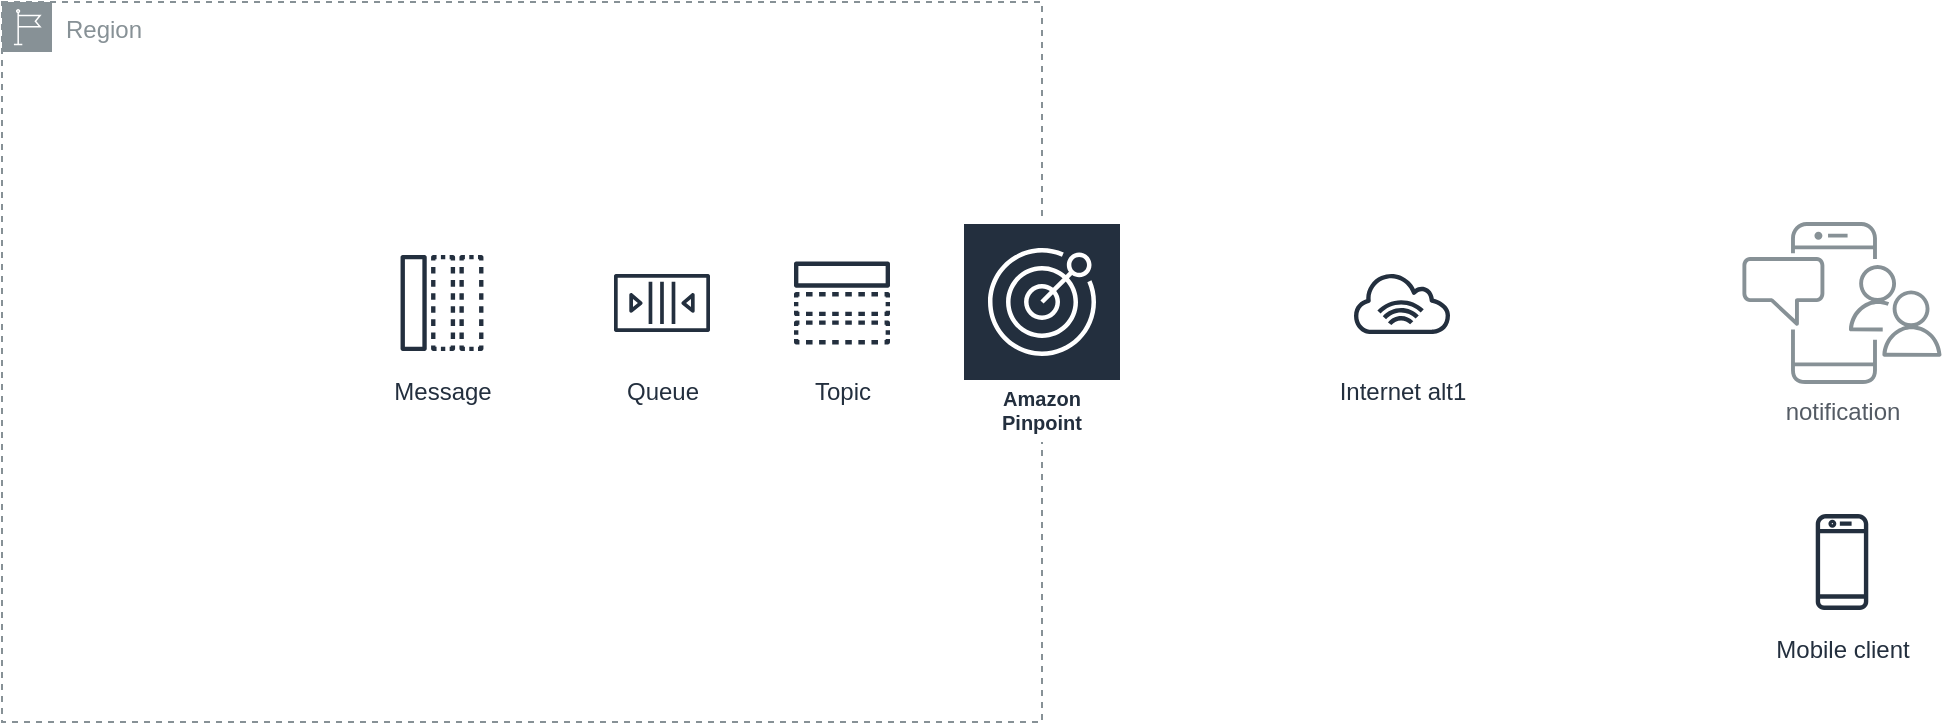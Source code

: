 <mxfile version="21.1.2" type="device">
  <diagram name="Page-1" id="Mbi5kHLcVnycgNNjsHrm">
    <mxGraphModel dx="1434" dy="1293" grid="1" gridSize="10" guides="1" tooltips="1" connect="1" arrows="1" fold="1" page="1" pageScale="1" pageWidth="1169" pageHeight="827" math="0" shadow="0">
      <root>
        <mxCell id="0" />
        <mxCell id="1" parent="0" />
        <mxCell id="lVJ_rQDWjbkKH3VNCJsl-9" value="Region" style="sketch=0;outlineConnect=0;gradientColor=none;html=1;whiteSpace=wrap;fontSize=12;fontStyle=0;shape=mxgraph.aws4.group;grIcon=mxgraph.aws4.group_region;strokeColor=#879196;fillColor=none;verticalAlign=top;align=left;spacingLeft=30;fontColor=#879196;dashed=1;" vertex="1" parent="1">
          <mxGeometry width="520" height="360" as="geometry" />
        </mxCell>
        <mxCell id="lVJ_rQDWjbkKH3VNCJsl-10" value="Mobile client" style="sketch=0;outlineConnect=0;fontColor=#232F3E;gradientColor=none;strokeColor=#232F3E;fillColor=#ffffff;dashed=0;verticalLabelPosition=bottom;verticalAlign=top;align=center;html=1;fontSize=12;fontStyle=0;aspect=fixed;shape=mxgraph.aws4.resourceIcon;resIcon=mxgraph.aws4.mobile_client;" vertex="1" parent="1">
          <mxGeometry x="890" y="250" width="60" height="60" as="geometry" />
        </mxCell>
        <mxCell id="lVJ_rQDWjbkKH3VNCJsl-11" value="Internet alt1" style="sketch=0;outlineConnect=0;fontColor=#232F3E;gradientColor=none;strokeColor=#232F3E;fillColor=#ffffff;dashed=0;verticalLabelPosition=bottom;verticalAlign=top;align=center;html=1;fontSize=12;fontStyle=0;aspect=fixed;shape=mxgraph.aws4.resourceIcon;resIcon=mxgraph.aws4.internet_alt1;" vertex="1" parent="1">
          <mxGeometry x="670" y="120.5" width="60" height="60" as="geometry" />
        </mxCell>
        <mxCell id="lVJ_rQDWjbkKH3VNCJsl-12" value="notification" style="sketch=0;outlineConnect=0;gradientColor=none;fontColor=#545B64;strokeColor=none;fillColor=#879196;dashed=0;verticalLabelPosition=bottom;verticalAlign=top;align=center;html=1;fontSize=12;fontStyle=0;aspect=fixed;shape=mxgraph.aws4.illustration_notification;pointerEvents=1" vertex="1" parent="1">
          <mxGeometry x="870" y="110" width="100" height="81" as="geometry" />
        </mxCell>
        <mxCell id="lVJ_rQDWjbkKH3VNCJsl-13" value="Queue" style="sketch=0;outlineConnect=0;fontColor=#232F3E;gradientColor=none;strokeColor=#232F3E;fillColor=#ffffff;dashed=0;verticalLabelPosition=bottom;verticalAlign=top;align=center;html=1;fontSize=12;fontStyle=0;aspect=fixed;shape=mxgraph.aws4.resourceIcon;resIcon=mxgraph.aws4.queue;" vertex="1" parent="1">
          <mxGeometry x="300" y="120.5" width="60" height="60" as="geometry" />
        </mxCell>
        <mxCell id="lVJ_rQDWjbkKH3VNCJsl-14" value="Message" style="sketch=0;outlineConnect=0;fontColor=#232F3E;gradientColor=none;strokeColor=#232F3E;fillColor=#ffffff;dashed=0;verticalLabelPosition=bottom;verticalAlign=top;align=center;html=1;fontSize=12;fontStyle=0;aspect=fixed;shape=mxgraph.aws4.resourceIcon;resIcon=mxgraph.aws4.message;" vertex="1" parent="1">
          <mxGeometry x="190" y="120.5" width="60" height="60" as="geometry" />
        </mxCell>
        <mxCell id="lVJ_rQDWjbkKH3VNCJsl-15" value="Topic" style="sketch=0;outlineConnect=0;fontColor=#232F3E;gradientColor=none;strokeColor=#232F3E;fillColor=#ffffff;dashed=0;verticalLabelPosition=bottom;verticalAlign=top;align=center;html=1;fontSize=12;fontStyle=0;aspect=fixed;shape=mxgraph.aws4.resourceIcon;resIcon=mxgraph.aws4.topic;" vertex="1" parent="1">
          <mxGeometry x="390" y="120.5" width="60" height="60" as="geometry" />
        </mxCell>
        <mxCell id="lVJ_rQDWjbkKH3VNCJsl-16" value="Amazon Pinpoint" style="sketch=0;outlineConnect=0;fontColor=#232F3E;gradientColor=none;strokeColor=#ffffff;fillColor=#232F3E;dashed=0;verticalLabelPosition=middle;verticalAlign=bottom;align=center;html=1;whiteSpace=wrap;fontSize=10;fontStyle=1;spacing=3;shape=mxgraph.aws4.productIcon;prIcon=mxgraph.aws4.pinpoint;" vertex="1" parent="1">
          <mxGeometry x="480" y="110" width="80" height="110" as="geometry" />
        </mxCell>
      </root>
    </mxGraphModel>
  </diagram>
</mxfile>
